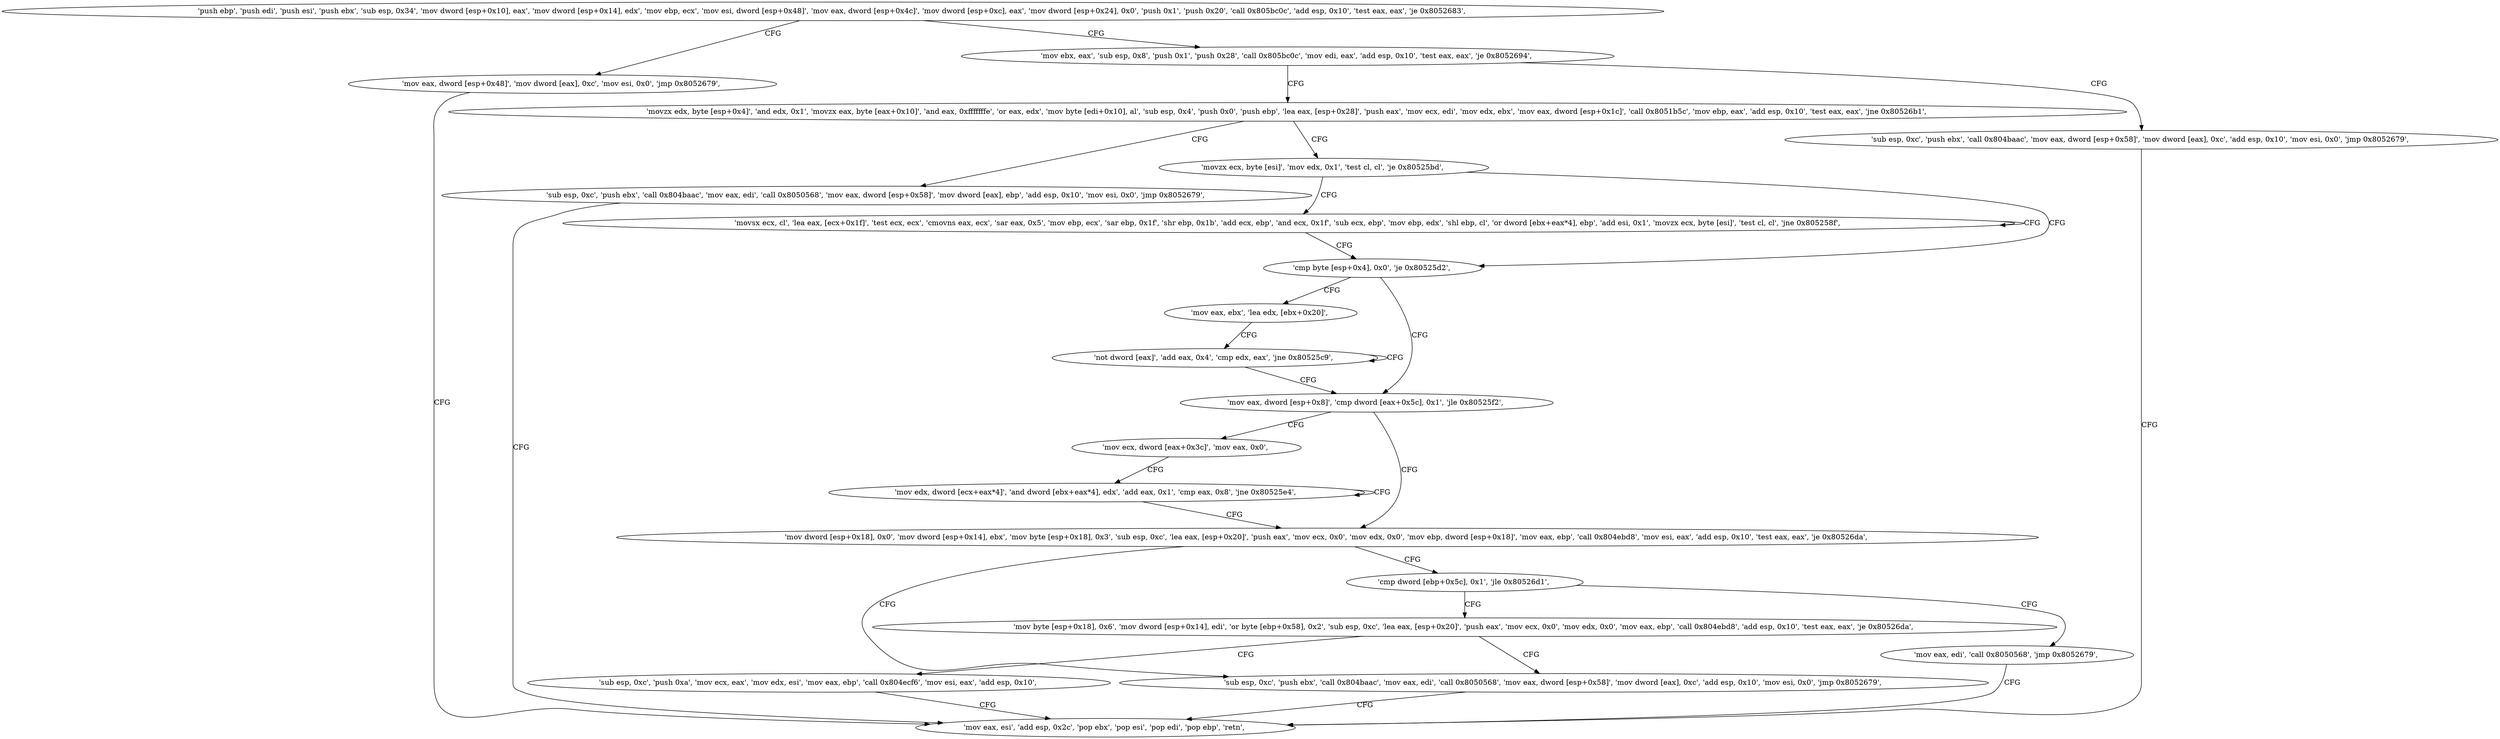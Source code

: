 digraph "func" {
"134554870" [label = "'push ebp', 'push edi', 'push esi', 'push ebx', 'sub esp, 0x34', 'mov dword [esp+0x10], eax', 'mov dword [esp+0x14], edx', 'mov ebp, ecx', 'mov esi, dword [esp+0x48]', 'mov eax, dword [esp+0x4c]', 'mov dword [esp+0xc], eax', 'mov dword [esp+0x24], 0x0', 'push 0x1', 'push 0x20', 'call 0x805bc0c', 'add esp, 0x10', 'test eax, eax', 'je 0x8052683', " ]
"134555267" [label = "'mov eax, dword [esp+0x48]', 'mov dword [eax], 0xc', 'mov esi, 0x0', 'jmp 0x8052679', " ]
"134554927" [label = "'mov ebx, eax', 'sub esp, 0x8', 'push 0x1', 'push 0x28', 'call 0x805bc0c', 'mov edi, eax', 'add esp, 0x10', 'test eax, eax', 'je 0x8052694', " ]
"134555257" [label = "'mov eax, esi', 'add esp, 0x2c', 'pop ebx', 'pop esi', 'pop edi', 'pop ebp', 'retn', " ]
"134555284" [label = "'sub esp, 0xc', 'push ebx', 'call 0x804baac', 'mov eax, dword [esp+0x58]', 'mov dword [eax], 0xc', 'add esp, 0x10', 'mov esi, 0x0', 'jmp 0x8052679', " ]
"134554954" [label = "'movzx edx, byte [esp+0x4]', 'and edx, 0x1', 'movzx eax, byte [eax+0x10]', 'and eax, 0xfffffffe', 'or eax, edx', 'mov byte [edi+0x10], al', 'sub esp, 0x4', 'push 0x0', 'push ebp', 'lea eax, [esp+0x28]', 'push eax', 'mov ecx, edi', 'mov edx, ebx', 'mov eax, dword [esp+0x1c]', 'call 0x8051b5c', 'mov ebp, eax', 'add esp, 0x10', 'test eax, eax', 'jne 0x80526b1', " ]
"134555313" [label = "'sub esp, 0xc', 'push ebx', 'call 0x804baac', 'mov eax, edi', 'call 0x8050568', 'mov eax, dword [esp+0x58]', 'mov dword [eax], ebp', 'add esp, 0x10', 'mov esi, 0x0', 'jmp 0x8052679', " ]
"134555011" [label = "'movzx ecx, byte [esi]', 'mov edx, 0x1', 'test cl, cl', 'je 0x80525bd', " ]
"134555069" [label = "'cmp byte [esp+0x4], 0x0', 'je 0x80525d2', " ]
"134555023" [label = "'movsx ecx, cl', 'lea eax, [ecx+0x1f]', 'test ecx, ecx', 'cmovns eax, ecx', 'sar eax, 0x5', 'mov ebp, ecx', 'sar ebp, 0x1f', 'shr ebp, 0x1b', 'add ecx, ebp', 'and ecx, 0x1f', 'sub ecx, ebp', 'mov ebp, edx', 'shl ebp, cl', 'or dword [ebx+eax*4], ebp', 'add esi, 0x1', 'movzx ecx, byte [esi]', 'test cl, cl', 'jne 0x805258f', " ]
"134555090" [label = "'mov eax, dword [esp+0x8]', 'cmp dword [eax+0x5c], 0x1', 'jle 0x80525f2', " ]
"134555076" [label = "'mov eax, ebx', 'lea edx, [ebx+0x20]', " ]
"134555122" [label = "'mov dword [esp+0x18], 0x0', 'mov dword [esp+0x14], ebx', 'mov byte [esp+0x18], 0x3', 'sub esp, 0xc', 'lea eax, [esp+0x20]', 'push eax', 'mov ecx, 0x0', 'mov edx, 0x0', 'mov ebp, dword [esp+0x18]', 'mov eax, ebp', 'call 0x804ebd8', 'mov esi, eax', 'add esp, 0x10', 'test eax, eax', 'je 0x80526da', " ]
"134555100" [label = "'mov ecx, dword [eax+0x3c]', 'mov eax, 0x0', " ]
"134555081" [label = "'not dword [eax]', 'add eax, 0x4', 'cmp edx, eax', 'jne 0x80525c9', " ]
"134555354" [label = "'sub esp, 0xc', 'push ebx', 'call 0x804baac', 'mov eax, edi', 'call 0x8050568', 'mov eax, dword [esp+0x58]', 'mov dword [eax], 0xc', 'add esp, 0x10', 'mov esi, 0x0', 'jmp 0x8052679', " ]
"134555181" [label = "'cmp dword [ebp+0x5c], 0x1', 'jle 0x80526d1', " ]
"134555108" [label = "'mov edx, dword [ecx+eax*4]', 'and dword [ebx+eax*4], edx', 'add eax, 0x1', 'cmp eax, 0x8', 'jne 0x80525e4', " ]
"134555345" [label = "'mov eax, edi', 'call 0x8050568', 'jmp 0x8052679', " ]
"134555191" [label = "'mov byte [esp+0x18], 0x6', 'mov dword [esp+0x14], edi', 'or byte [ebp+0x58], 0x2', 'sub esp, 0xc', 'lea eax, [esp+0x20]', 'push eax', 'mov ecx, 0x0', 'mov edx, 0x0', 'mov eax, ebp', 'call 0x804ebd8', 'add esp, 0x10', 'test eax, eax', 'je 0x80526da', " ]
"134555236" [label = "'sub esp, 0xc', 'push 0xa', 'mov ecx, eax', 'mov edx, esi', 'mov eax, ebp', 'call 0x804ecf6', 'mov esi, eax', 'add esp, 0x10', " ]
"134554870" -> "134555267" [ label = "CFG" ]
"134554870" -> "134554927" [ label = "CFG" ]
"134555267" -> "134555257" [ label = "CFG" ]
"134554927" -> "134555284" [ label = "CFG" ]
"134554927" -> "134554954" [ label = "CFG" ]
"134555284" -> "134555257" [ label = "CFG" ]
"134554954" -> "134555313" [ label = "CFG" ]
"134554954" -> "134555011" [ label = "CFG" ]
"134555313" -> "134555257" [ label = "CFG" ]
"134555011" -> "134555069" [ label = "CFG" ]
"134555011" -> "134555023" [ label = "CFG" ]
"134555069" -> "134555090" [ label = "CFG" ]
"134555069" -> "134555076" [ label = "CFG" ]
"134555023" -> "134555023" [ label = "CFG" ]
"134555023" -> "134555069" [ label = "CFG" ]
"134555090" -> "134555122" [ label = "CFG" ]
"134555090" -> "134555100" [ label = "CFG" ]
"134555076" -> "134555081" [ label = "CFG" ]
"134555122" -> "134555354" [ label = "CFG" ]
"134555122" -> "134555181" [ label = "CFG" ]
"134555100" -> "134555108" [ label = "CFG" ]
"134555081" -> "134555081" [ label = "CFG" ]
"134555081" -> "134555090" [ label = "CFG" ]
"134555354" -> "134555257" [ label = "CFG" ]
"134555181" -> "134555345" [ label = "CFG" ]
"134555181" -> "134555191" [ label = "CFG" ]
"134555108" -> "134555108" [ label = "CFG" ]
"134555108" -> "134555122" [ label = "CFG" ]
"134555345" -> "134555257" [ label = "CFG" ]
"134555191" -> "134555354" [ label = "CFG" ]
"134555191" -> "134555236" [ label = "CFG" ]
"134555236" -> "134555257" [ label = "CFG" ]
}
